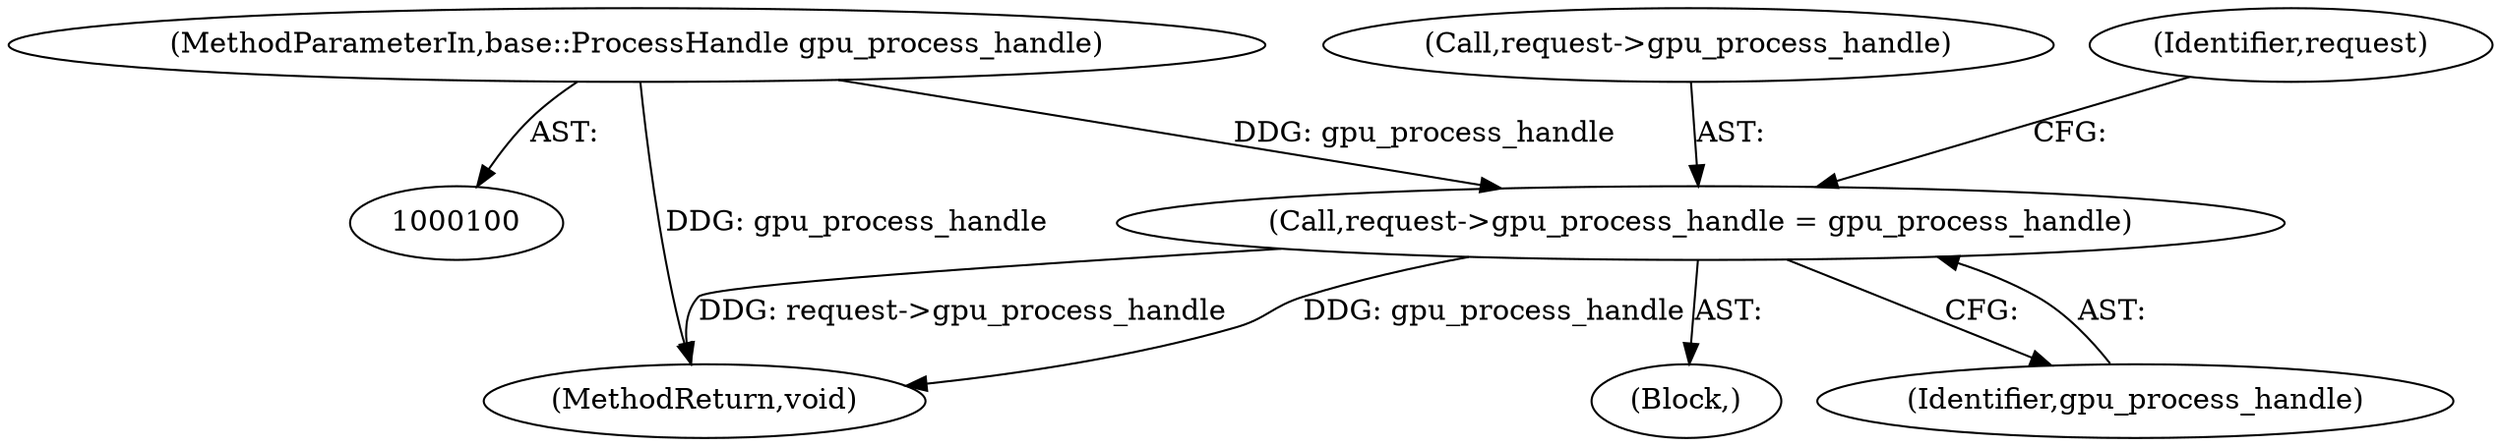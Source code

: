 digraph "1_Chrome_cd0bd79d6ebdb72183e6f0833673464cc10b3600_2@del" {
"1000111" [label="(Call,request->gpu_process_handle = gpu_process_handle)"];
"1000103" [label="(MethodParameterIn,base::ProcessHandle gpu_process_handle)"];
"1000112" [label="(Call,request->gpu_process_handle)"];
"1000103" [label="(MethodParameterIn,base::ProcessHandle gpu_process_handle)"];
"1000122" [label="(MethodReturn,void)"];
"1000105" [label="(Block,)"];
"1000111" [label="(Call,request->gpu_process_handle = gpu_process_handle)"];
"1000115" [label="(Identifier,gpu_process_handle)"];
"1000118" [label="(Identifier,request)"];
"1000111" -> "1000105"  [label="AST: "];
"1000111" -> "1000115"  [label="CFG: "];
"1000112" -> "1000111"  [label="AST: "];
"1000115" -> "1000111"  [label="AST: "];
"1000118" -> "1000111"  [label="CFG: "];
"1000111" -> "1000122"  [label="DDG: gpu_process_handle"];
"1000111" -> "1000122"  [label="DDG: request->gpu_process_handle"];
"1000103" -> "1000111"  [label="DDG: gpu_process_handle"];
"1000103" -> "1000100"  [label="AST: "];
"1000103" -> "1000122"  [label="DDG: gpu_process_handle"];
}
